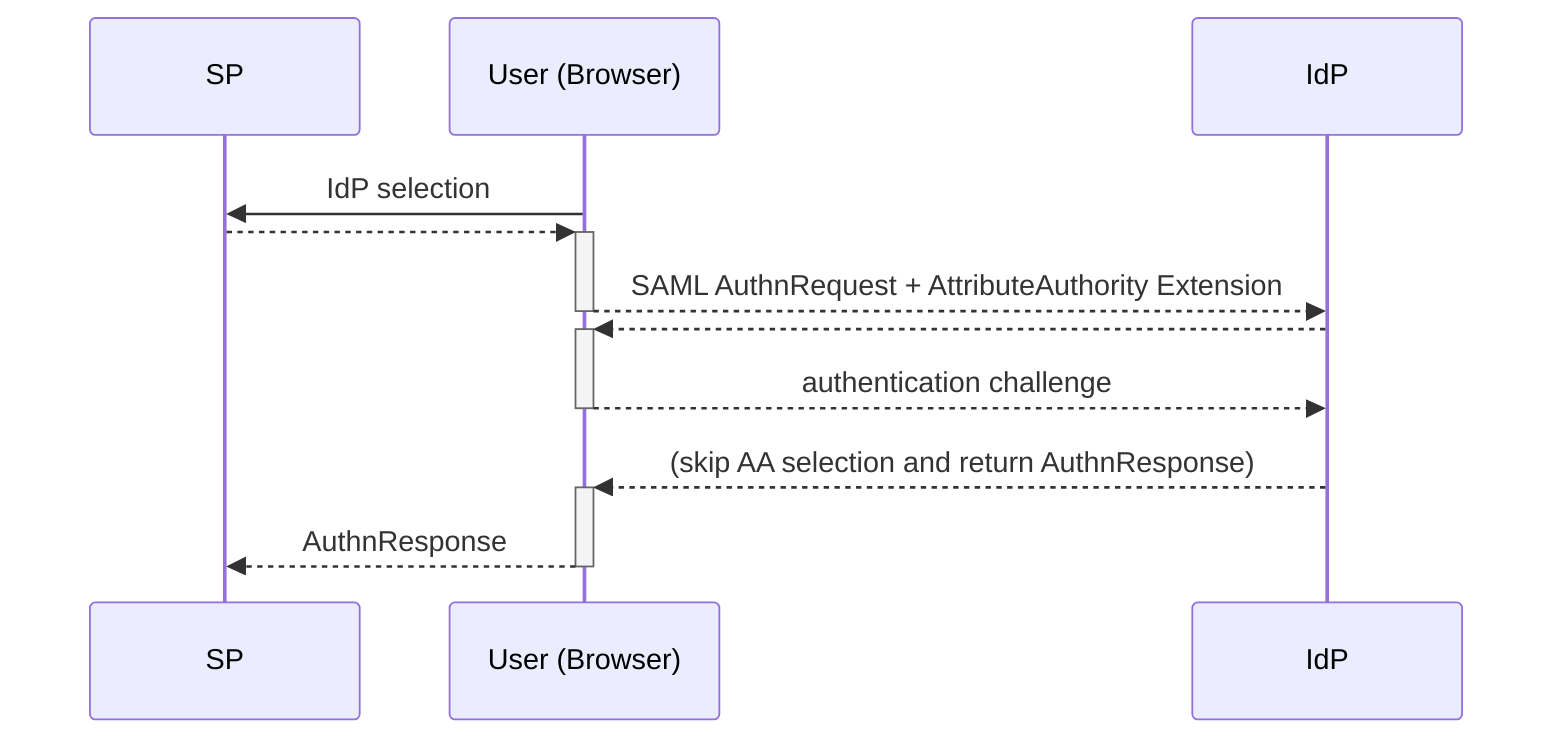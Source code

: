 sequenceDiagram
    participant SP
    participant User (Browser)
    participant IdP
    User (Browser)->>SP: IdP selection
    SP-->>+User (Browser): 
    User (Browser)-->>-IdP: SAML AuthnRequest + AttributeAuthority Extension
    IdP-->>+User (Browser): 
    User (Browser)-->>-IdP: authentication challenge
    IdP-->>+User (Browser): (skip AA selection and return AuthnResponse)
    User (Browser)-->>-SP: AuthnResponse